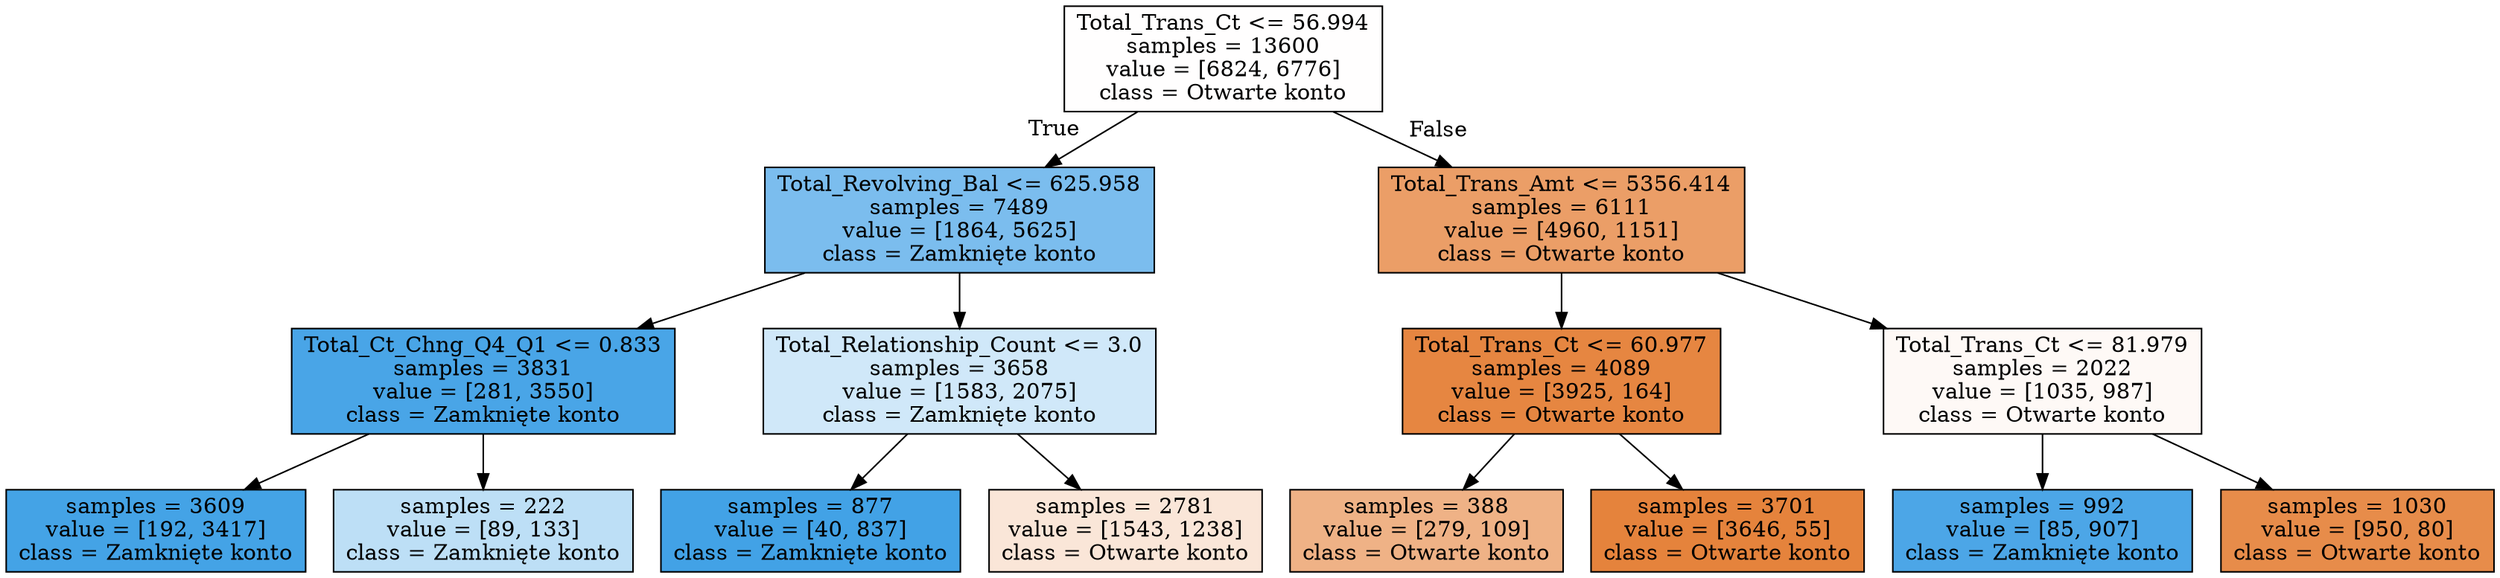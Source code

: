 digraph Tree {
node [shape=box, style="filled", color="black"] ;
0 [label="Total_Trans_Ct <= 56.994\nsamples = 13600\nvalue = [6824, 6776]\nclass = Otwarte konto", fillcolor="#fffefe"] ;
1 [label="Total_Revolving_Bal <= 625.958\nsamples = 7489\nvalue = [1864, 5625]\nclass = Zamknięte konto", fillcolor="#7bbdee"] ;
0 -> 1 [labeldistance=2.5, labelangle=45, headlabel="True"] ;
2 [label="Total_Ct_Chng_Q4_Q1 <= 0.833\nsamples = 3831\nvalue = [281, 3550]\nclass = Zamknięte konto", fillcolor="#49a5e7"] ;
1 -> 2 ;
3 [label="samples = 3609\nvalue = [192, 3417]\nclass = Zamknięte konto", fillcolor="#44a3e6"] ;
2 -> 3 ;
4 [label="samples = 222\nvalue = [89, 133]\nclass = Zamknięte konto", fillcolor="#bddff6"] ;
2 -> 4 ;
5 [label="Total_Relationship_Count <= 3.0\nsamples = 3658\nvalue = [1583, 2075]\nclass = Zamknięte konto", fillcolor="#d0e8f9"] ;
1 -> 5 ;
6 [label="samples = 877\nvalue = [40, 837]\nclass = Zamknięte konto", fillcolor="#42a2e6"] ;
5 -> 6 ;
7 [label="samples = 2781\nvalue = [1543, 1238]\nclass = Otwarte konto", fillcolor="#fae6d8"] ;
5 -> 7 ;
8 [label="Total_Trans_Amt <= 5356.414\nsamples = 6111\nvalue = [4960, 1151]\nclass = Otwarte konto", fillcolor="#eb9e67"] ;
0 -> 8 [labeldistance=2.5, labelangle=-45, headlabel="False"] ;
9 [label="Total_Trans_Ct <= 60.977\nsamples = 4089\nvalue = [3925, 164]\nclass = Otwarte konto", fillcolor="#e68641"] ;
8 -> 9 ;
10 [label="samples = 388\nvalue = [279, 109]\nclass = Otwarte konto", fillcolor="#efb286"] ;
9 -> 10 ;
11 [label="samples = 3701\nvalue = [3646, 55]\nclass = Otwarte konto", fillcolor="#e5833c"] ;
9 -> 11 ;
12 [label="Total_Trans_Ct <= 81.979\nsamples = 2022\nvalue = [1035, 987]\nclass = Otwarte konto", fillcolor="#fef9f6"] ;
8 -> 12 ;
13 [label="samples = 992\nvalue = [85, 907]\nclass = Zamknięte konto", fillcolor="#4ca6e7"] ;
12 -> 13 ;
14 [label="samples = 1030\nvalue = [950, 80]\nclass = Otwarte konto", fillcolor="#e78c4a"] ;
12 -> 14 ;
}